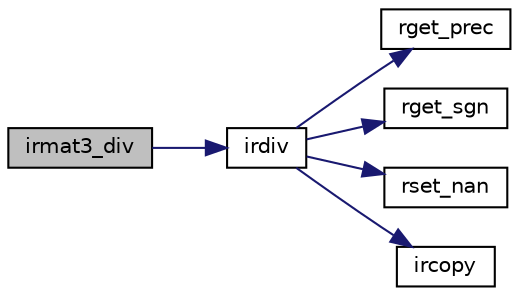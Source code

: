digraph "irmat3_div"
{
  edge [fontname="Helvetica",fontsize="10",labelfontname="Helvetica",labelfontsize="10"];
  node [fontname="Helvetica",fontsize="10",shape=record];
  rankdir="LR";
  Node18 [label="irmat3_div",height=0.2,width=0.4,color="black", fillcolor="grey75", style="filled", fontcolor="black"];
  Node18 -> Node19 [color="midnightblue",fontsize="10",style="solid",fontname="Helvetica"];
  Node19 [label="irdiv",height=0.2,width=0.4,color="black", fillcolor="white", style="filled",URL="$irmulti_8c.html#a7758aa632b1f979d363156f0957a4e67",tooltip="割り算 [z0,z1]=[x0,x1]/[y0,y1] "];
  Node19 -> Node20 [color="midnightblue",fontsize="10",style="solid",fontname="Helvetica"];
  Node20 [label="rget_prec",height=0.2,width=0.4,color="black", fillcolor="white", style="filled",URL="$is__rmulti_8h.html#ad9bc8d534620527dc3c46ef4c9d04442",tooltip="rmulti型の浮動小数点数の精度(ビット数)を取得. "];
  Node19 -> Node21 [color="midnightblue",fontsize="10",style="solid",fontname="Helvetica"];
  Node21 [label="rget_sgn",height=0.2,width=0.4,color="black", fillcolor="white", style="filled",URL="$is__rmulti_8h.html#a1eabb75964384f5b7057a0275385d4bb",tooltip="rmulti型の浮動小数点数の符号部の取得. "];
  Node19 -> Node22 [color="midnightblue",fontsize="10",style="solid",fontname="Helvetica"];
  Node22 [label="rset_nan",height=0.2,width=0.4,color="black", fillcolor="white", style="filled",URL="$is__rmulti_8h.html#a622a4d8500fd5744cdbb60a6efe2cf4c",tooltip="rmulti型の値をNaNに設定. "];
  Node19 -> Node23 [color="midnightblue",fontsize="10",style="solid",fontname="Helvetica"];
  Node23 [label="ircopy",height=0.2,width=0.4,color="black", fillcolor="white", style="filled",URL="$irmulti_8c.html#aaf2192a33e04cbba12da47550fde287e",tooltip="コピー [y0,y1]=[x0,x1]. "];
}
